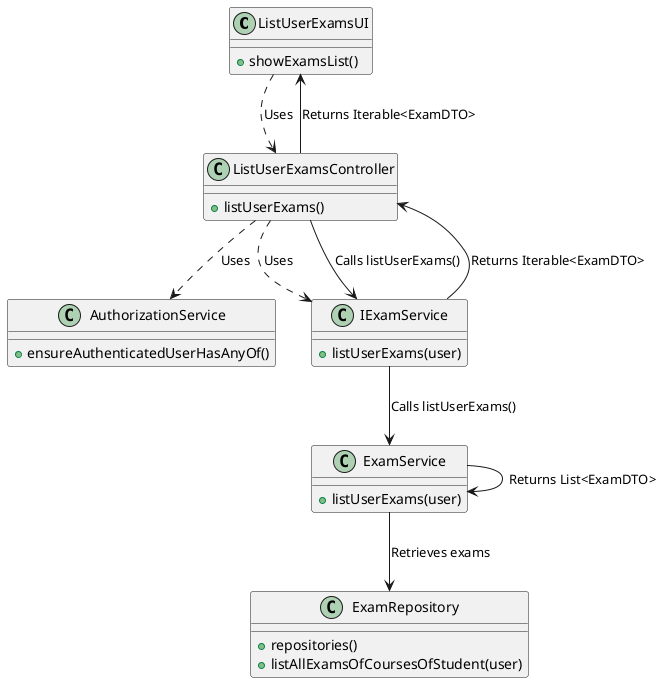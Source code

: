 @startuml

class ListUserExamsUI {
  +showExamsList()
}

class ListUserExamsController {
  +listUserExams()
}

class AuthorizationService {
  +ensureAuthenticatedUserHasAnyOf()
}

class IExamService {
  +listUserExams(user)
}

class ExamService {
  +listUserExams(user)
}

class ExamRepository {
  +repositories()
  +listAllExamsOfCoursesOfStudent(user)
}

ListUserExamsUI ..> ListUserExamsController : Uses
ListUserExamsController ..> AuthorizationService : Uses
ListUserExamsController ..> IExamService : Uses
ListUserExamsController --> IExamService : Calls listUserExams()
IExamService --> ExamService : Calls listUserExams()
ExamService --> ExamRepository : Retrieves exams
ExamService --> ExamService : Returns List<ExamDTO>
IExamService --> ListUserExamsController : Returns Iterable<ExamDTO>
ListUserExamsController --> ListUserExamsUI : Returns Iterable<ExamDTO>

@enduml